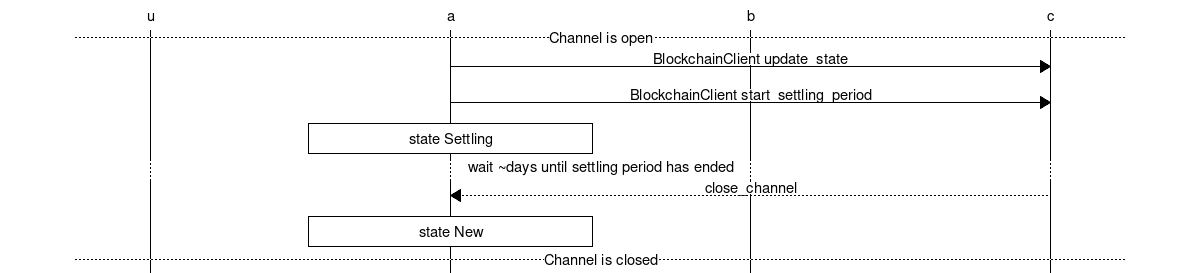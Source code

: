 msc {
    hscale = "2";
    u,a,b,c;

    --- [ label = "Channel is open" ];
    a=>c [label="BlockchainClient update_state"];
    a=>c [label="BlockchainClient start_settling_period"];
    a box a [label="state Settling"];
    ...  [ label = "wait ~days until settling period has ended" ];
    c>>a [label="close_channel"];
    a box a [label="state New"];
    --- [ label = "Channel is closed" ];
}